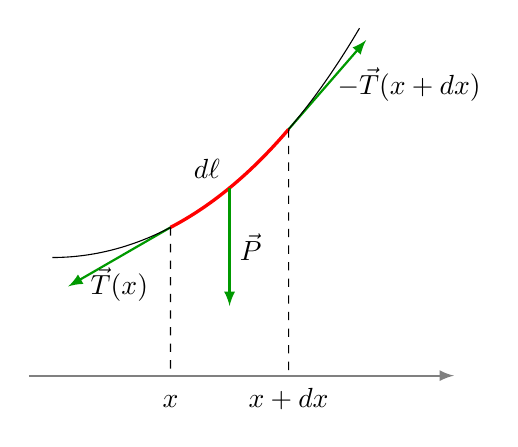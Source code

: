 \begin{tikzpicture}[scale=3]
  \def\xmin{0}; 
 \def\xmax{+5}; 
 \def\ymin{-0}; 
 \def\ymax{+5};
% \draw[help lines] (\xmin,\ymin) grid (\xmax,\ymax); 
% \clip (\xmin,\ymin) rectangle (\xmax,\ymax);
 \def\a{+1};
% \draw [thick, domain=\xmin:\xmax] plot(\x,{exp(\x)});
  \draw [very thick, color=red, domain=0.5:1] plot(\x,{(exp(\x)+exp(-\x))/2});


  \def\xx{0.5};
  \coordinate (A) at ({\xx},{(exp(\xx)+exp(-\xx))/2});
  \def\xx{1};
  \coordinate (B) at ({\xx},{(exp(\xx)+exp(-\xx))/2});
  \def\xx{0.75};
  \coordinate (C) at ({\xx},{(exp(\xx)+exp(-\xx))/2});

  \draw[->,>=latex, thick, green!60!black] (C)-- + (0,-0.5)node[midway, right,  black]{$\vec P$};
  \draw[->,>=latex, thick, green!60!black] (B)-- + (49:0.5)node[midway, right,  black]{$-\vec T(x+dx)$};
  \draw[->,>=latex, thick, green!60!black] (A)-- + (-150:0.5)node[midway, below,  black]{$\vec T(x)$};


  \draw [color=black, domain=0:0.5] plot(\x,{(exp(\x)+exp(-\x))/2});
  \draw [color=black, domain=1:1.3] plot(\x,{(exp(\x)+exp(-\x))/2}); 



 \draw[->,>=latex,thick,gray] (-0.1,0.5)--(1.7,0.5);
 \draw[dashed] (A)--(0.5,0.5);
 \draw[dashed] (B)--(1,0.5);

 \node at (0.5,0.39){$x$}; 
 \node at (1,0.4)  {$x+dx$}; 
 \node at (C) [above left] {$d\ell$}; 
\end{tikzpicture}
